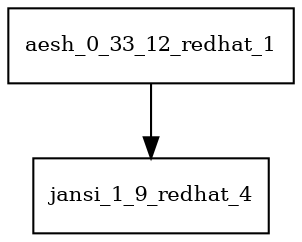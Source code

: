 digraph aesh_0_33_12_redhat_1_dependencies {
  node [shape = box, fontsize=10.0];
  aesh_0_33_12_redhat_1 -> jansi_1_9_redhat_4;
}

